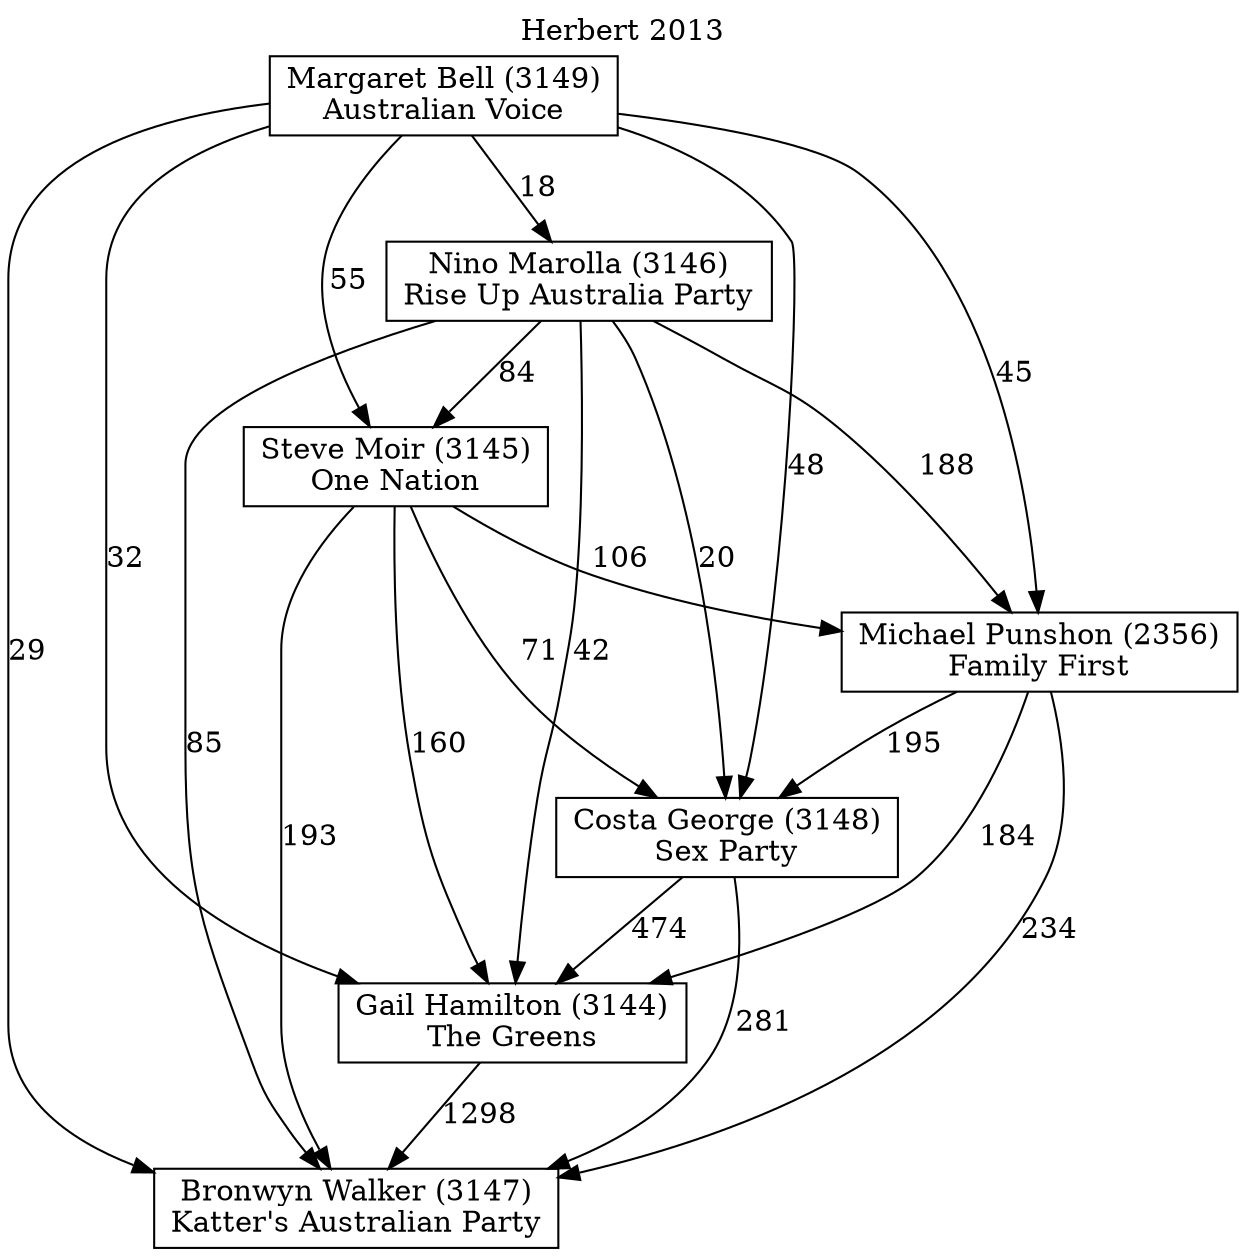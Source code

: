 // House preference flow
digraph "Bronwyn Walker (3147)_Herbert_2013" {
	graph [label="Herbert 2013" labelloc=t mclimit=10]
	node [shape=box]
	"Bronwyn Walker (3147)" [label="Bronwyn Walker (3147)
Katter's Australian Party"]
	"Gail Hamilton (3144)" [label="Gail Hamilton (3144)
The Greens"]
	"Costa George (3148)" [label="Costa George (3148)
Sex Party"]
	"Michael Punshon (2356)" [label="Michael Punshon (2356)
Family First"]
	"Steve Moir (3145)" [label="Steve Moir (3145)
One Nation"]
	"Nino Marolla (3146)" [label="Nino Marolla (3146)
Rise Up Australia Party"]
	"Margaret Bell (3149)" [label="Margaret Bell (3149)
Australian Voice"]
	"Gail Hamilton (3144)" -> "Bronwyn Walker (3147)" [label=1298]
	"Costa George (3148)" -> "Gail Hamilton (3144)" [label=474]
	"Michael Punshon (2356)" -> "Costa George (3148)" [label=195]
	"Steve Moir (3145)" -> "Michael Punshon (2356)" [label=106]
	"Nino Marolla (3146)" -> "Steve Moir (3145)" [label=84]
	"Margaret Bell (3149)" -> "Nino Marolla (3146)" [label=18]
	"Costa George (3148)" -> "Bronwyn Walker (3147)" [label=281]
	"Michael Punshon (2356)" -> "Bronwyn Walker (3147)" [label=234]
	"Steve Moir (3145)" -> "Bronwyn Walker (3147)" [label=193]
	"Nino Marolla (3146)" -> "Bronwyn Walker (3147)" [label=85]
	"Margaret Bell (3149)" -> "Bronwyn Walker (3147)" [label=29]
	"Margaret Bell (3149)" -> "Steve Moir (3145)" [label=55]
	"Nino Marolla (3146)" -> "Michael Punshon (2356)" [label=188]
	"Margaret Bell (3149)" -> "Michael Punshon (2356)" [label=45]
	"Steve Moir (3145)" -> "Costa George (3148)" [label=71]
	"Nino Marolla (3146)" -> "Costa George (3148)" [label=20]
	"Margaret Bell (3149)" -> "Costa George (3148)" [label=48]
	"Michael Punshon (2356)" -> "Gail Hamilton (3144)" [label=184]
	"Steve Moir (3145)" -> "Gail Hamilton (3144)" [label=160]
	"Nino Marolla (3146)" -> "Gail Hamilton (3144)" [label=42]
	"Margaret Bell (3149)" -> "Gail Hamilton (3144)" [label=32]
}
